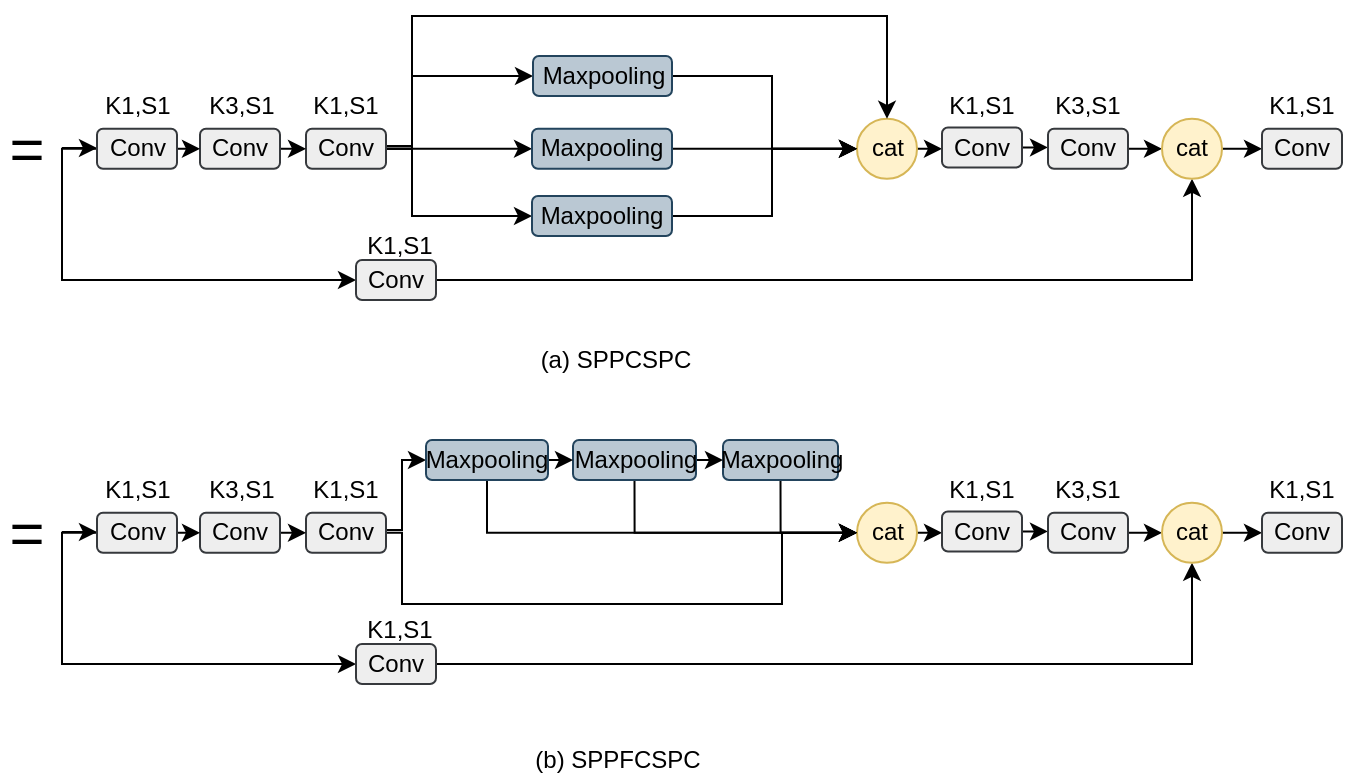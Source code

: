 <mxfile version="21.2.3" type="github">
  <diagram name="第 1 页" id="vPG4tOmfu8uFsgm3aAS6">
    <mxGraphModel dx="1195" dy="-532" grid="1" gridSize="10" guides="1" tooltips="1" connect="1" arrows="1" fold="1" page="1" pageScale="1" pageWidth="827" pageHeight="1169" math="0" shadow="0">
      <root>
        <mxCell id="0" />
        <mxCell id="1" parent="0" />
        <mxCell id="DoSB7A4jQiSQk4BPaiNC-1" style="edgeStyle=orthogonalEdgeStyle;rounded=0;orthogonalLoop=1;jettySize=auto;html=1;exitX=1;exitY=0.5;exitDx=0;exitDy=0;entryX=0.5;entryY=1;entryDx=0;entryDy=0;" edge="1" parent="1" source="DoSB7A4jQiSQk4BPaiNC-8" target="DoSB7A4jQiSQk4BPaiNC-28">
          <mxGeometry relative="1" as="geometry">
            <mxPoint x="526" y="1420.74" as="targetPoint" />
            <mxPoint x="285" y="1472" as="sourcePoint" />
          </mxGeometry>
        </mxCell>
        <mxCell id="DoSB7A4jQiSQk4BPaiNC-2" style="edgeStyle=orthogonalEdgeStyle;rounded=0;orthogonalLoop=1;jettySize=auto;html=1;fontSize=30;exitX=0;exitY=0.5;exitDx=0;exitDy=0;entryX=0;entryY=0.5;entryDx=0;entryDy=0;" edge="1" parent="1" source="DoSB7A4jQiSQk4BPaiNC-15" target="DoSB7A4jQiSQk4BPaiNC-8">
          <mxGeometry relative="1" as="geometry">
            <Array as="points">
              <mxPoint x="105" y="1406" />
              <mxPoint x="105" y="1472" />
            </Array>
            <mxPoint x="131" y="1405.74" as="sourcePoint" />
            <mxPoint x="253.25" y="1472" as="targetPoint" />
          </mxGeometry>
        </mxCell>
        <mxCell id="DoSB7A4jQiSQk4BPaiNC-3" style="edgeStyle=orthogonalEdgeStyle;rounded=0;orthogonalLoop=1;jettySize=auto;html=1;entryX=0;entryY=0.5;entryDx=0;entryDy=0;" edge="1" parent="1" target="DoSB7A4jQiSQk4BPaiNC-15">
          <mxGeometry relative="1" as="geometry">
            <mxPoint x="105" y="1406" as="sourcePoint" />
            <mxPoint x="131" y="1405.74" as="targetPoint" />
          </mxGeometry>
        </mxCell>
        <mxCell id="DoSB7A4jQiSQk4BPaiNC-4" value="=" style="text;html=1;strokeColor=none;fillColor=none;align=center;verticalAlign=middle;whiteSpace=wrap;rounded=0;strokeWidth=1;fontSize=30;" vertex="1" parent="1">
          <mxGeometry x="74" y="1391.38" width="27" height="30" as="geometry" />
        </mxCell>
        <mxCell id="DoSB7A4jQiSQk4BPaiNC-5" style="edgeStyle=orthogonalEdgeStyle;rounded=0;orthogonalLoop=1;jettySize=auto;html=1;exitX=1;exitY=0.5;exitDx=0;exitDy=0;entryX=0;entryY=0.5;entryDx=0;entryDy=0;" edge="1" parent="1" source="DoSB7A4jQiSQk4BPaiNC-6" target="DoSB7A4jQiSQk4BPaiNC-24">
          <mxGeometry relative="1" as="geometry">
            <mxPoint x="545" y="1406" as="targetPoint" />
          </mxGeometry>
        </mxCell>
        <mxCell id="DoSB7A4jQiSQk4BPaiNC-6" value="cat" style="ellipse;whiteSpace=wrap;html=1;rounded=1;fillColor=#fff2cc;strokeColor=#d6b656;" vertex="1" parent="1">
          <mxGeometry x="502.5" y="1391.38" width="30" height="30" as="geometry" />
        </mxCell>
        <mxCell id="DoSB7A4jQiSQk4BPaiNC-7" style="edgeStyle=orthogonalEdgeStyle;rounded=0;orthogonalLoop=1;jettySize=auto;html=1;exitX=1;exitY=0.5;exitDx=0;exitDy=0;entryX=0;entryY=0.5;entryDx=0;entryDy=0;" edge="1" parent="1" source="DoSB7A4jQiSQk4BPaiNC-16" target="DoSB7A4jQiSQk4BPaiNC-6">
          <mxGeometry relative="1" as="geometry">
            <mxPoint x="495" y="1412" as="targetPoint" />
            <mxPoint x="475" y="1405.74" as="sourcePoint" />
            <Array as="points">
              <mxPoint x="460" y="1440" />
              <mxPoint x="460" y="1406" />
            </Array>
          </mxGeometry>
        </mxCell>
        <mxCell id="DoSB7A4jQiSQk4BPaiNC-8" value="Conv" style="rounded=1;whiteSpace=wrap;html=1;fillColor=#eeeeee;strokeColor=#36393d;" vertex="1" parent="1">
          <mxGeometry x="252" y="1462" width="40" height="20" as="geometry" />
        </mxCell>
        <mxCell id="DoSB7A4jQiSQk4BPaiNC-9" style="edgeStyle=orthogonalEdgeStyle;rounded=0;orthogonalLoop=1;jettySize=auto;html=1;exitX=1;exitY=0.5;exitDx=0;exitDy=0;entryX=0;entryY=0.5;entryDx=0;entryDy=0;" edge="1" parent="1" source="DoSB7A4jQiSQk4BPaiNC-11" target="DoSB7A4jQiSQk4BPaiNC-22">
          <mxGeometry relative="1" as="geometry">
            <Array as="points">
              <mxPoint x="267" y="1405" />
              <mxPoint x="280" y="1405" />
              <mxPoint x="280" y="1370" />
            </Array>
          </mxGeometry>
        </mxCell>
        <mxCell id="DoSB7A4jQiSQk4BPaiNC-78" style="edgeStyle=orthogonalEdgeStyle;rounded=0;orthogonalLoop=1;jettySize=auto;html=1;exitX=1;exitY=0.5;exitDx=0;exitDy=0;entryX=0;entryY=0.5;entryDx=0;entryDy=0;" edge="1" parent="1" source="DoSB7A4jQiSQk4BPaiNC-11" target="DoSB7A4jQiSQk4BPaiNC-19">
          <mxGeometry relative="1" as="geometry" />
        </mxCell>
        <mxCell id="DoSB7A4jQiSQk4BPaiNC-79" style="edgeStyle=orthogonalEdgeStyle;rounded=0;orthogonalLoop=1;jettySize=auto;html=1;exitX=1;exitY=0.5;exitDx=0;exitDy=0;entryX=0;entryY=0.5;entryDx=0;entryDy=0;" edge="1" parent="1" source="DoSB7A4jQiSQk4BPaiNC-11" target="DoSB7A4jQiSQk4BPaiNC-16">
          <mxGeometry relative="1" as="geometry">
            <Array as="points">
              <mxPoint x="280" y="1406" />
              <mxPoint x="280" y="1440" />
            </Array>
          </mxGeometry>
        </mxCell>
        <mxCell id="DoSB7A4jQiSQk4BPaiNC-84" style="edgeStyle=orthogonalEdgeStyle;rounded=0;orthogonalLoop=1;jettySize=auto;html=1;exitX=1;exitY=0.5;exitDx=0;exitDy=0;entryX=0.5;entryY=0;entryDx=0;entryDy=0;" edge="1" parent="1" source="DoSB7A4jQiSQk4BPaiNC-11" target="DoSB7A4jQiSQk4BPaiNC-6">
          <mxGeometry relative="1" as="geometry">
            <Array as="points">
              <mxPoint x="280" y="1406" />
              <mxPoint x="280" y="1340" />
              <mxPoint x="518" y="1340" />
            </Array>
          </mxGeometry>
        </mxCell>
        <mxCell id="DoSB7A4jQiSQk4BPaiNC-11" value="Conv" style="rounded=1;whiteSpace=wrap;html=1;fillColor=#eeeeee;strokeColor=#36393d;" vertex="1" parent="1">
          <mxGeometry x="227" y="1396.38" width="40" height="20" as="geometry" />
        </mxCell>
        <mxCell id="DoSB7A4jQiSQk4BPaiNC-12" style="edgeStyle=orthogonalEdgeStyle;rounded=0;orthogonalLoop=1;jettySize=auto;html=1;exitX=1;exitY=0.5;exitDx=0;exitDy=0;entryX=0;entryY=0.5;entryDx=0;entryDy=0;" edge="1" parent="1" source="DoSB7A4jQiSQk4BPaiNC-13" target="DoSB7A4jQiSQk4BPaiNC-11">
          <mxGeometry relative="1" as="geometry" />
        </mxCell>
        <mxCell id="DoSB7A4jQiSQk4BPaiNC-13" value="Conv" style="rounded=1;whiteSpace=wrap;html=1;fillColor=#eeeeee;strokeColor=#36393d;" vertex="1" parent="1">
          <mxGeometry x="174" y="1396.38" width="40" height="20" as="geometry" />
        </mxCell>
        <mxCell id="DoSB7A4jQiSQk4BPaiNC-14" style="edgeStyle=orthogonalEdgeStyle;rounded=0;orthogonalLoop=1;jettySize=auto;html=1;exitX=1;exitY=0.5;exitDx=0;exitDy=0;entryX=0;entryY=0.5;entryDx=0;entryDy=0;" edge="1" parent="1" source="DoSB7A4jQiSQk4BPaiNC-15" target="DoSB7A4jQiSQk4BPaiNC-13">
          <mxGeometry relative="1" as="geometry" />
        </mxCell>
        <mxCell id="DoSB7A4jQiSQk4BPaiNC-15" value="Conv" style="rounded=1;whiteSpace=wrap;html=1;fillColor=#eeeeee;strokeColor=#36393d;" vertex="1" parent="1">
          <mxGeometry x="122.5" y="1396.38" width="40" height="20" as="geometry" />
        </mxCell>
        <mxCell id="DoSB7A4jQiSQk4BPaiNC-16" value="Maxpooling" style="rounded=1;whiteSpace=wrap;html=1;fillColor=#bac8d3;strokeColor=#23445d;" vertex="1" parent="1">
          <mxGeometry x="340" y="1430" width="70" height="20" as="geometry" />
        </mxCell>
        <mxCell id="DoSB7A4jQiSQk4BPaiNC-81" style="edgeStyle=orthogonalEdgeStyle;rounded=0;orthogonalLoop=1;jettySize=auto;html=1;exitX=1;exitY=0.5;exitDx=0;exitDy=0;entryX=0;entryY=0.5;entryDx=0;entryDy=0;" edge="1" parent="1" source="DoSB7A4jQiSQk4BPaiNC-19" target="DoSB7A4jQiSQk4BPaiNC-6">
          <mxGeometry relative="1" as="geometry" />
        </mxCell>
        <mxCell id="DoSB7A4jQiSQk4BPaiNC-19" value="Maxpooling" style="rounded=1;whiteSpace=wrap;html=1;fillColor=#bac8d3;strokeColor=#23445d;" vertex="1" parent="1">
          <mxGeometry x="340" y="1396.38" width="70" height="20" as="geometry" />
        </mxCell>
        <mxCell id="DoSB7A4jQiSQk4BPaiNC-82" style="edgeStyle=orthogonalEdgeStyle;rounded=0;orthogonalLoop=1;jettySize=auto;html=1;exitX=1;exitY=0.5;exitDx=0;exitDy=0;entryX=0;entryY=0.5;entryDx=0;entryDy=0;" edge="1" parent="1" source="DoSB7A4jQiSQk4BPaiNC-22" target="DoSB7A4jQiSQk4BPaiNC-6">
          <mxGeometry relative="1" as="geometry">
            <Array as="points">
              <mxPoint x="460" y="1370" />
              <mxPoint x="460" y="1406" />
            </Array>
          </mxGeometry>
        </mxCell>
        <mxCell id="DoSB7A4jQiSQk4BPaiNC-22" value="Maxpooling" style="rounded=1;whiteSpace=wrap;html=1;fillColor=#bac8d3;strokeColor=#23445d;" vertex="1" parent="1">
          <mxGeometry x="340.5" y="1360" width="69.5" height="20" as="geometry" />
        </mxCell>
        <mxCell id="DoSB7A4jQiSQk4BPaiNC-23" style="edgeStyle=orthogonalEdgeStyle;rounded=0;orthogonalLoop=1;jettySize=auto;html=1;exitX=1;exitY=0.5;exitDx=0;exitDy=0;entryX=0;entryY=0.5;entryDx=0;entryDy=0;" edge="1" parent="1" source="DoSB7A4jQiSQk4BPaiNC-24" target="DoSB7A4jQiSQk4BPaiNC-26">
          <mxGeometry relative="1" as="geometry" />
        </mxCell>
        <mxCell id="DoSB7A4jQiSQk4BPaiNC-24" value="Conv" style="rounded=1;whiteSpace=wrap;html=1;fillColor=#eeeeee;strokeColor=#36393d;" vertex="1" parent="1">
          <mxGeometry x="545" y="1395.74" width="40" height="20" as="geometry" />
        </mxCell>
        <mxCell id="DoSB7A4jQiSQk4BPaiNC-25" style="edgeStyle=orthogonalEdgeStyle;rounded=0;orthogonalLoop=1;jettySize=auto;html=1;exitX=1;exitY=0.5;exitDx=0;exitDy=0;entryX=0;entryY=0.5;entryDx=0;entryDy=0;" edge="1" parent="1" source="DoSB7A4jQiSQk4BPaiNC-26" target="DoSB7A4jQiSQk4BPaiNC-28">
          <mxGeometry relative="1" as="geometry" />
        </mxCell>
        <mxCell id="DoSB7A4jQiSQk4BPaiNC-26" value="Conv" style="rounded=1;whiteSpace=wrap;html=1;fillColor=#eeeeee;strokeColor=#36393d;" vertex="1" parent="1">
          <mxGeometry x="598" y="1396.38" width="40" height="20" as="geometry" />
        </mxCell>
        <mxCell id="DoSB7A4jQiSQk4BPaiNC-27" style="edgeStyle=orthogonalEdgeStyle;rounded=0;orthogonalLoop=1;jettySize=auto;html=1;exitX=1;exitY=0.5;exitDx=0;exitDy=0;entryX=0;entryY=0.5;entryDx=0;entryDy=0;" edge="1" parent="1" source="DoSB7A4jQiSQk4BPaiNC-28" target="DoSB7A4jQiSQk4BPaiNC-29">
          <mxGeometry relative="1" as="geometry" />
        </mxCell>
        <mxCell id="DoSB7A4jQiSQk4BPaiNC-28" value="cat" style="ellipse;whiteSpace=wrap;html=1;rounded=1;fillColor=#fff2cc;strokeColor=#d6b656;" vertex="1" parent="1">
          <mxGeometry x="655" y="1391.38" width="30" height="30" as="geometry" />
        </mxCell>
        <mxCell id="DoSB7A4jQiSQk4BPaiNC-29" value="Conv" style="rounded=1;whiteSpace=wrap;html=1;fillColor=#eeeeee;strokeColor=#36393d;" vertex="1" parent="1">
          <mxGeometry x="705" y="1396.38" width="40" height="20" as="geometry" />
        </mxCell>
        <mxCell id="DoSB7A4jQiSQk4BPaiNC-30" value="K1,S1" style="text;html=1;strokeColor=none;fillColor=none;align=center;verticalAlign=middle;whiteSpace=wrap;rounded=0;strokeWidth=1;fontSize=12;" vertex="1" parent="1">
          <mxGeometry x="114.5" y="1370" width="56" height="30" as="geometry" />
        </mxCell>
        <mxCell id="DoSB7A4jQiSQk4BPaiNC-31" value="K3,S1" style="text;html=1;strokeColor=none;fillColor=none;align=center;verticalAlign=middle;whiteSpace=wrap;rounded=0;strokeWidth=1;fontSize=12;" vertex="1" parent="1">
          <mxGeometry x="167" y="1370" width="56" height="30" as="geometry" />
        </mxCell>
        <mxCell id="DoSB7A4jQiSQk4BPaiNC-32" value="K1,S1" style="text;html=1;strokeColor=none;fillColor=none;align=center;verticalAlign=middle;whiteSpace=wrap;rounded=0;strokeWidth=1;fontSize=12;" vertex="1" parent="1">
          <mxGeometry x="219" y="1370" width="56" height="30" as="geometry" />
        </mxCell>
        <mxCell id="DoSB7A4jQiSQk4BPaiNC-33" value="K1,S1" style="text;html=1;strokeColor=none;fillColor=none;align=center;verticalAlign=middle;whiteSpace=wrap;rounded=0;strokeWidth=1;fontSize=12;" vertex="1" parent="1">
          <mxGeometry x="246" y="1440" width="56" height="30" as="geometry" />
        </mxCell>
        <mxCell id="DoSB7A4jQiSQk4BPaiNC-34" value="K1,S1" style="text;html=1;strokeColor=none;fillColor=none;align=center;verticalAlign=middle;whiteSpace=wrap;rounded=0;strokeWidth=1;fontSize=12;" vertex="1" parent="1">
          <mxGeometry x="537" y="1370" width="56" height="30" as="geometry" />
        </mxCell>
        <mxCell id="DoSB7A4jQiSQk4BPaiNC-35" value="K3,S1" style="text;html=1;strokeColor=none;fillColor=none;align=center;verticalAlign=middle;whiteSpace=wrap;rounded=0;strokeWidth=1;fontSize=12;" vertex="1" parent="1">
          <mxGeometry x="590" y="1370" width="56" height="30" as="geometry" />
        </mxCell>
        <mxCell id="DoSB7A4jQiSQk4BPaiNC-36" value="K1,S1" style="text;html=1;strokeColor=none;fillColor=none;align=center;verticalAlign=middle;whiteSpace=wrap;rounded=0;strokeWidth=1;fontSize=12;" vertex="1" parent="1">
          <mxGeometry x="697" y="1370" width="56" height="30" as="geometry" />
        </mxCell>
        <mxCell id="DoSB7A4jQiSQk4BPaiNC-37" style="edgeStyle=orthogonalEdgeStyle;rounded=0;orthogonalLoop=1;jettySize=auto;html=1;exitX=1;exitY=0.5;exitDx=0;exitDy=0;entryX=0.5;entryY=1;entryDx=0;entryDy=0;" edge="1" parent="1" source="DoSB7A4jQiSQk4BPaiNC-44" target="DoSB7A4jQiSQk4BPaiNC-64">
          <mxGeometry relative="1" as="geometry">
            <mxPoint x="526" y="1612.74" as="targetPoint" />
            <mxPoint x="285" y="1664" as="sourcePoint" />
          </mxGeometry>
        </mxCell>
        <mxCell id="DoSB7A4jQiSQk4BPaiNC-38" style="edgeStyle=orthogonalEdgeStyle;rounded=0;orthogonalLoop=1;jettySize=auto;html=1;fontSize=30;exitX=0;exitY=0.5;exitDx=0;exitDy=0;entryX=0;entryY=0.5;entryDx=0;entryDy=0;" edge="1" parent="1" source="DoSB7A4jQiSQk4BPaiNC-51" target="DoSB7A4jQiSQk4BPaiNC-44">
          <mxGeometry relative="1" as="geometry">
            <Array as="points">
              <mxPoint x="105" y="1598" />
              <mxPoint x="105" y="1664" />
            </Array>
            <mxPoint x="131" y="1597.74" as="sourcePoint" />
            <mxPoint x="253.25" y="1664" as="targetPoint" />
          </mxGeometry>
        </mxCell>
        <mxCell id="DoSB7A4jQiSQk4BPaiNC-39" style="edgeStyle=orthogonalEdgeStyle;rounded=0;orthogonalLoop=1;jettySize=auto;html=1;entryX=0;entryY=0.5;entryDx=0;entryDy=0;" edge="1" parent="1" target="DoSB7A4jQiSQk4BPaiNC-51">
          <mxGeometry relative="1" as="geometry">
            <mxPoint x="105" y="1598" as="sourcePoint" />
            <mxPoint x="131" y="1597.74" as="targetPoint" />
          </mxGeometry>
        </mxCell>
        <mxCell id="DoSB7A4jQiSQk4BPaiNC-40" value="=" style="text;html=1;strokeColor=none;fillColor=none;align=center;verticalAlign=middle;whiteSpace=wrap;rounded=0;strokeWidth=1;fontSize=30;" vertex="1" parent="1">
          <mxGeometry x="74" y="1583.38" width="27" height="30" as="geometry" />
        </mxCell>
        <mxCell id="DoSB7A4jQiSQk4BPaiNC-41" style="edgeStyle=orthogonalEdgeStyle;rounded=0;orthogonalLoop=1;jettySize=auto;html=1;exitX=1;exitY=0.5;exitDx=0;exitDy=0;entryX=0;entryY=0.5;entryDx=0;entryDy=0;" edge="1" parent="1" source="DoSB7A4jQiSQk4BPaiNC-42" target="DoSB7A4jQiSQk4BPaiNC-60">
          <mxGeometry relative="1" as="geometry">
            <mxPoint x="545" y="1598" as="targetPoint" />
          </mxGeometry>
        </mxCell>
        <mxCell id="DoSB7A4jQiSQk4BPaiNC-42" value="cat" style="ellipse;whiteSpace=wrap;html=1;rounded=1;fillColor=#fff2cc;strokeColor=#d6b656;" vertex="1" parent="1">
          <mxGeometry x="502.5" y="1583.38" width="30" height="30" as="geometry" />
        </mxCell>
        <mxCell id="DoSB7A4jQiSQk4BPaiNC-43" style="edgeStyle=orthogonalEdgeStyle;rounded=0;orthogonalLoop=1;jettySize=auto;html=1;exitX=0.5;exitY=1;exitDx=0;exitDy=0;entryX=0;entryY=0.5;entryDx=0;entryDy=0;" edge="1" parent="1" source="DoSB7A4jQiSQk4BPaiNC-52" target="DoSB7A4jQiSQk4BPaiNC-42">
          <mxGeometry relative="1" as="geometry">
            <mxPoint x="495" y="1604" as="targetPoint" />
            <mxPoint x="475" y="1597.74" as="sourcePoint" />
            <Array as="points">
              <mxPoint x="464" y="1598" />
            </Array>
          </mxGeometry>
        </mxCell>
        <mxCell id="DoSB7A4jQiSQk4BPaiNC-44" value="Conv" style="rounded=1;whiteSpace=wrap;html=1;fillColor=#eeeeee;strokeColor=#36393d;" vertex="1" parent="1">
          <mxGeometry x="252" y="1654" width="40" height="20" as="geometry" />
        </mxCell>
        <mxCell id="DoSB7A4jQiSQk4BPaiNC-45" style="edgeStyle=orthogonalEdgeStyle;rounded=0;orthogonalLoop=1;jettySize=auto;html=1;exitX=1;exitY=0.5;exitDx=0;exitDy=0;entryX=0;entryY=0.5;entryDx=0;entryDy=0;" edge="1" parent="1" source="DoSB7A4jQiSQk4BPaiNC-47" target="DoSB7A4jQiSQk4BPaiNC-58">
          <mxGeometry relative="1" as="geometry">
            <Array as="points">
              <mxPoint x="267" y="1597" />
              <mxPoint x="275" y="1597" />
              <mxPoint x="275" y="1562" />
            </Array>
          </mxGeometry>
        </mxCell>
        <mxCell id="DoSB7A4jQiSQk4BPaiNC-46" style="edgeStyle=orthogonalEdgeStyle;rounded=0;orthogonalLoop=1;jettySize=auto;html=1;exitX=1;exitY=0.5;exitDx=0;exitDy=0;entryX=0;entryY=0.5;entryDx=0;entryDy=0;" edge="1" parent="1" source="DoSB7A4jQiSQk4BPaiNC-47" target="DoSB7A4jQiSQk4BPaiNC-42">
          <mxGeometry relative="1" as="geometry">
            <Array as="points">
              <mxPoint x="275" y="1598" />
              <mxPoint x="275" y="1634" />
              <mxPoint x="465" y="1634" />
              <mxPoint x="465" y="1598" />
            </Array>
          </mxGeometry>
        </mxCell>
        <mxCell id="DoSB7A4jQiSQk4BPaiNC-47" value="Conv" style="rounded=1;whiteSpace=wrap;html=1;fillColor=#eeeeee;strokeColor=#36393d;" vertex="1" parent="1">
          <mxGeometry x="227" y="1588.38" width="40" height="20" as="geometry" />
        </mxCell>
        <mxCell id="DoSB7A4jQiSQk4BPaiNC-48" style="edgeStyle=orthogonalEdgeStyle;rounded=0;orthogonalLoop=1;jettySize=auto;html=1;exitX=1;exitY=0.5;exitDx=0;exitDy=0;entryX=0;entryY=0.5;entryDx=0;entryDy=0;" edge="1" parent="1" source="DoSB7A4jQiSQk4BPaiNC-49" target="DoSB7A4jQiSQk4BPaiNC-47">
          <mxGeometry relative="1" as="geometry" />
        </mxCell>
        <mxCell id="DoSB7A4jQiSQk4BPaiNC-49" value="Conv" style="rounded=1;whiteSpace=wrap;html=1;fillColor=#eeeeee;strokeColor=#36393d;" vertex="1" parent="1">
          <mxGeometry x="174" y="1588.38" width="40" height="20" as="geometry" />
        </mxCell>
        <mxCell id="DoSB7A4jQiSQk4BPaiNC-50" style="edgeStyle=orthogonalEdgeStyle;rounded=0;orthogonalLoop=1;jettySize=auto;html=1;exitX=1;exitY=0.5;exitDx=0;exitDy=0;entryX=0;entryY=0.5;entryDx=0;entryDy=0;" edge="1" parent="1" source="DoSB7A4jQiSQk4BPaiNC-51" target="DoSB7A4jQiSQk4BPaiNC-49">
          <mxGeometry relative="1" as="geometry" />
        </mxCell>
        <mxCell id="DoSB7A4jQiSQk4BPaiNC-51" value="Conv" style="rounded=1;whiteSpace=wrap;html=1;fillColor=#eeeeee;strokeColor=#36393d;" vertex="1" parent="1">
          <mxGeometry x="122.5" y="1588.38" width="40" height="20" as="geometry" />
        </mxCell>
        <mxCell id="DoSB7A4jQiSQk4BPaiNC-52" value="Maxpooling" style="rounded=1;whiteSpace=wrap;html=1;fillColor=#bac8d3;strokeColor=#23445d;" vertex="1" parent="1">
          <mxGeometry x="435.5" y="1552" width="57.5" height="20" as="geometry" />
        </mxCell>
        <mxCell id="DoSB7A4jQiSQk4BPaiNC-53" style="edgeStyle=orthogonalEdgeStyle;rounded=0;orthogonalLoop=1;jettySize=auto;html=1;exitX=1;exitY=0.5;exitDx=0;exitDy=0;entryX=0;entryY=0.5;entryDx=0;entryDy=0;" edge="1" parent="1" source="DoSB7A4jQiSQk4BPaiNC-55" target="DoSB7A4jQiSQk4BPaiNC-52">
          <mxGeometry relative="1" as="geometry" />
        </mxCell>
        <mxCell id="DoSB7A4jQiSQk4BPaiNC-54" style="edgeStyle=orthogonalEdgeStyle;rounded=0;orthogonalLoop=1;jettySize=auto;html=1;exitX=0.5;exitY=1;exitDx=0;exitDy=0;entryX=0;entryY=0.5;entryDx=0;entryDy=0;" edge="1" parent="1" source="DoSB7A4jQiSQk4BPaiNC-55" target="DoSB7A4jQiSQk4BPaiNC-42">
          <mxGeometry relative="1" as="geometry" />
        </mxCell>
        <mxCell id="DoSB7A4jQiSQk4BPaiNC-55" value="Maxpooling" style="rounded=1;whiteSpace=wrap;html=1;fillColor=#bac8d3;strokeColor=#23445d;" vertex="1" parent="1">
          <mxGeometry x="360.5" y="1552" width="61.5" height="20" as="geometry" />
        </mxCell>
        <mxCell id="DoSB7A4jQiSQk4BPaiNC-56" style="edgeStyle=orthogonalEdgeStyle;rounded=0;orthogonalLoop=1;jettySize=auto;html=1;exitX=1;exitY=0.5;exitDx=0;exitDy=0;entryX=0;entryY=0.5;entryDx=0;entryDy=0;" edge="1" parent="1" source="DoSB7A4jQiSQk4BPaiNC-58" target="DoSB7A4jQiSQk4BPaiNC-55">
          <mxGeometry relative="1" as="geometry" />
        </mxCell>
        <mxCell id="DoSB7A4jQiSQk4BPaiNC-57" style="edgeStyle=orthogonalEdgeStyle;rounded=0;orthogonalLoop=1;jettySize=auto;html=1;exitX=0.5;exitY=1;exitDx=0;exitDy=0;entryX=0;entryY=0.5;entryDx=0;entryDy=0;" edge="1" parent="1" source="DoSB7A4jQiSQk4BPaiNC-58" target="DoSB7A4jQiSQk4BPaiNC-42">
          <mxGeometry relative="1" as="geometry" />
        </mxCell>
        <mxCell id="DoSB7A4jQiSQk4BPaiNC-58" value="Maxpooling" style="rounded=1;whiteSpace=wrap;html=1;fillColor=#bac8d3;strokeColor=#23445d;" vertex="1" parent="1">
          <mxGeometry x="287" y="1552" width="61" height="20" as="geometry" />
        </mxCell>
        <mxCell id="DoSB7A4jQiSQk4BPaiNC-59" style="edgeStyle=orthogonalEdgeStyle;rounded=0;orthogonalLoop=1;jettySize=auto;html=1;exitX=1;exitY=0.5;exitDx=0;exitDy=0;entryX=0;entryY=0.5;entryDx=0;entryDy=0;" edge="1" parent="1" source="DoSB7A4jQiSQk4BPaiNC-60" target="DoSB7A4jQiSQk4BPaiNC-62">
          <mxGeometry relative="1" as="geometry" />
        </mxCell>
        <mxCell id="DoSB7A4jQiSQk4BPaiNC-60" value="Conv" style="rounded=1;whiteSpace=wrap;html=1;fillColor=#eeeeee;strokeColor=#36393d;" vertex="1" parent="1">
          <mxGeometry x="545" y="1587.74" width="40" height="20" as="geometry" />
        </mxCell>
        <mxCell id="DoSB7A4jQiSQk4BPaiNC-61" style="edgeStyle=orthogonalEdgeStyle;rounded=0;orthogonalLoop=1;jettySize=auto;html=1;exitX=1;exitY=0.5;exitDx=0;exitDy=0;entryX=0;entryY=0.5;entryDx=0;entryDy=0;" edge="1" parent="1" source="DoSB7A4jQiSQk4BPaiNC-62" target="DoSB7A4jQiSQk4BPaiNC-64">
          <mxGeometry relative="1" as="geometry" />
        </mxCell>
        <mxCell id="DoSB7A4jQiSQk4BPaiNC-62" value="Conv" style="rounded=1;whiteSpace=wrap;html=1;fillColor=#eeeeee;strokeColor=#36393d;" vertex="1" parent="1">
          <mxGeometry x="598" y="1588.38" width="40" height="20" as="geometry" />
        </mxCell>
        <mxCell id="DoSB7A4jQiSQk4BPaiNC-63" style="edgeStyle=orthogonalEdgeStyle;rounded=0;orthogonalLoop=1;jettySize=auto;html=1;exitX=1;exitY=0.5;exitDx=0;exitDy=0;entryX=0;entryY=0.5;entryDx=0;entryDy=0;" edge="1" parent="1" source="DoSB7A4jQiSQk4BPaiNC-64" target="DoSB7A4jQiSQk4BPaiNC-65">
          <mxGeometry relative="1" as="geometry" />
        </mxCell>
        <mxCell id="DoSB7A4jQiSQk4BPaiNC-64" value="cat" style="ellipse;whiteSpace=wrap;html=1;rounded=1;fillColor=#fff2cc;strokeColor=#d6b656;" vertex="1" parent="1">
          <mxGeometry x="655" y="1583.38" width="30" height="30" as="geometry" />
        </mxCell>
        <mxCell id="DoSB7A4jQiSQk4BPaiNC-65" value="Conv" style="rounded=1;whiteSpace=wrap;html=1;fillColor=#eeeeee;strokeColor=#36393d;" vertex="1" parent="1">
          <mxGeometry x="705" y="1588.38" width="40" height="20" as="geometry" />
        </mxCell>
        <mxCell id="DoSB7A4jQiSQk4BPaiNC-66" value="K1,S1" style="text;html=1;strokeColor=none;fillColor=none;align=center;verticalAlign=middle;whiteSpace=wrap;rounded=0;strokeWidth=1;fontSize=12;" vertex="1" parent="1">
          <mxGeometry x="114.5" y="1562" width="56" height="30" as="geometry" />
        </mxCell>
        <mxCell id="DoSB7A4jQiSQk4BPaiNC-67" value="K3,S1" style="text;html=1;strokeColor=none;fillColor=none;align=center;verticalAlign=middle;whiteSpace=wrap;rounded=0;strokeWidth=1;fontSize=12;" vertex="1" parent="1">
          <mxGeometry x="167" y="1562" width="56" height="30" as="geometry" />
        </mxCell>
        <mxCell id="DoSB7A4jQiSQk4BPaiNC-68" value="K1,S1" style="text;html=1;strokeColor=none;fillColor=none;align=center;verticalAlign=middle;whiteSpace=wrap;rounded=0;strokeWidth=1;fontSize=12;" vertex="1" parent="1">
          <mxGeometry x="219" y="1562" width="56" height="30" as="geometry" />
        </mxCell>
        <mxCell id="DoSB7A4jQiSQk4BPaiNC-69" value="K1,S1" style="text;html=1;strokeColor=none;fillColor=none;align=center;verticalAlign=middle;whiteSpace=wrap;rounded=0;strokeWidth=1;fontSize=12;" vertex="1" parent="1">
          <mxGeometry x="246" y="1632" width="56" height="30" as="geometry" />
        </mxCell>
        <mxCell id="DoSB7A4jQiSQk4BPaiNC-70" value="K1,S1" style="text;html=1;strokeColor=none;fillColor=none;align=center;verticalAlign=middle;whiteSpace=wrap;rounded=0;strokeWidth=1;fontSize=12;" vertex="1" parent="1">
          <mxGeometry x="537" y="1562" width="56" height="30" as="geometry" />
        </mxCell>
        <mxCell id="DoSB7A4jQiSQk4BPaiNC-71" value="K3,S1" style="text;html=1;strokeColor=none;fillColor=none;align=center;verticalAlign=middle;whiteSpace=wrap;rounded=0;strokeWidth=1;fontSize=12;" vertex="1" parent="1">
          <mxGeometry x="590" y="1562" width="56" height="30" as="geometry" />
        </mxCell>
        <mxCell id="DoSB7A4jQiSQk4BPaiNC-72" value="K1,S1" style="text;html=1;strokeColor=none;fillColor=none;align=center;verticalAlign=middle;whiteSpace=wrap;rounded=0;strokeWidth=1;fontSize=12;" vertex="1" parent="1">
          <mxGeometry x="697" y="1562" width="56" height="30" as="geometry" />
        </mxCell>
        <mxCell id="DoSB7A4jQiSQk4BPaiNC-75" value="(a) SPPCSPC" style="text;html=1;strokeColor=none;fillColor=none;align=center;verticalAlign=middle;whiteSpace=wrap;rounded=0;" vertex="1" parent="1">
          <mxGeometry x="302" y="1502" width="160" height="20" as="geometry" />
        </mxCell>
        <mxCell id="DoSB7A4jQiSQk4BPaiNC-76" value="(b) SPPFCSPC" style="text;html=1;strokeColor=none;fillColor=none;align=center;verticalAlign=middle;whiteSpace=wrap;rounded=0;" vertex="1" parent="1">
          <mxGeometry x="273" y="1702" width="220" height="20" as="geometry" />
        </mxCell>
      </root>
    </mxGraphModel>
  </diagram>
</mxfile>
